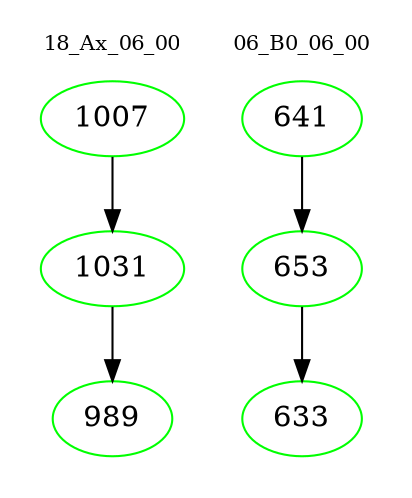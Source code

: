 digraph{
subgraph cluster_0 {
color = white
label = "18_Ax_06_00";
fontsize=10;
T0_1007 [label="1007", color="green"]
T0_1007 -> T0_1031 [color="black"]
T0_1031 [label="1031", color="green"]
T0_1031 -> T0_989 [color="black"]
T0_989 [label="989", color="green"]
}
subgraph cluster_1 {
color = white
label = "06_B0_06_00";
fontsize=10;
T1_641 [label="641", color="green"]
T1_641 -> T1_653 [color="black"]
T1_653 [label="653", color="green"]
T1_653 -> T1_633 [color="black"]
T1_633 [label="633", color="green"]
}
}
